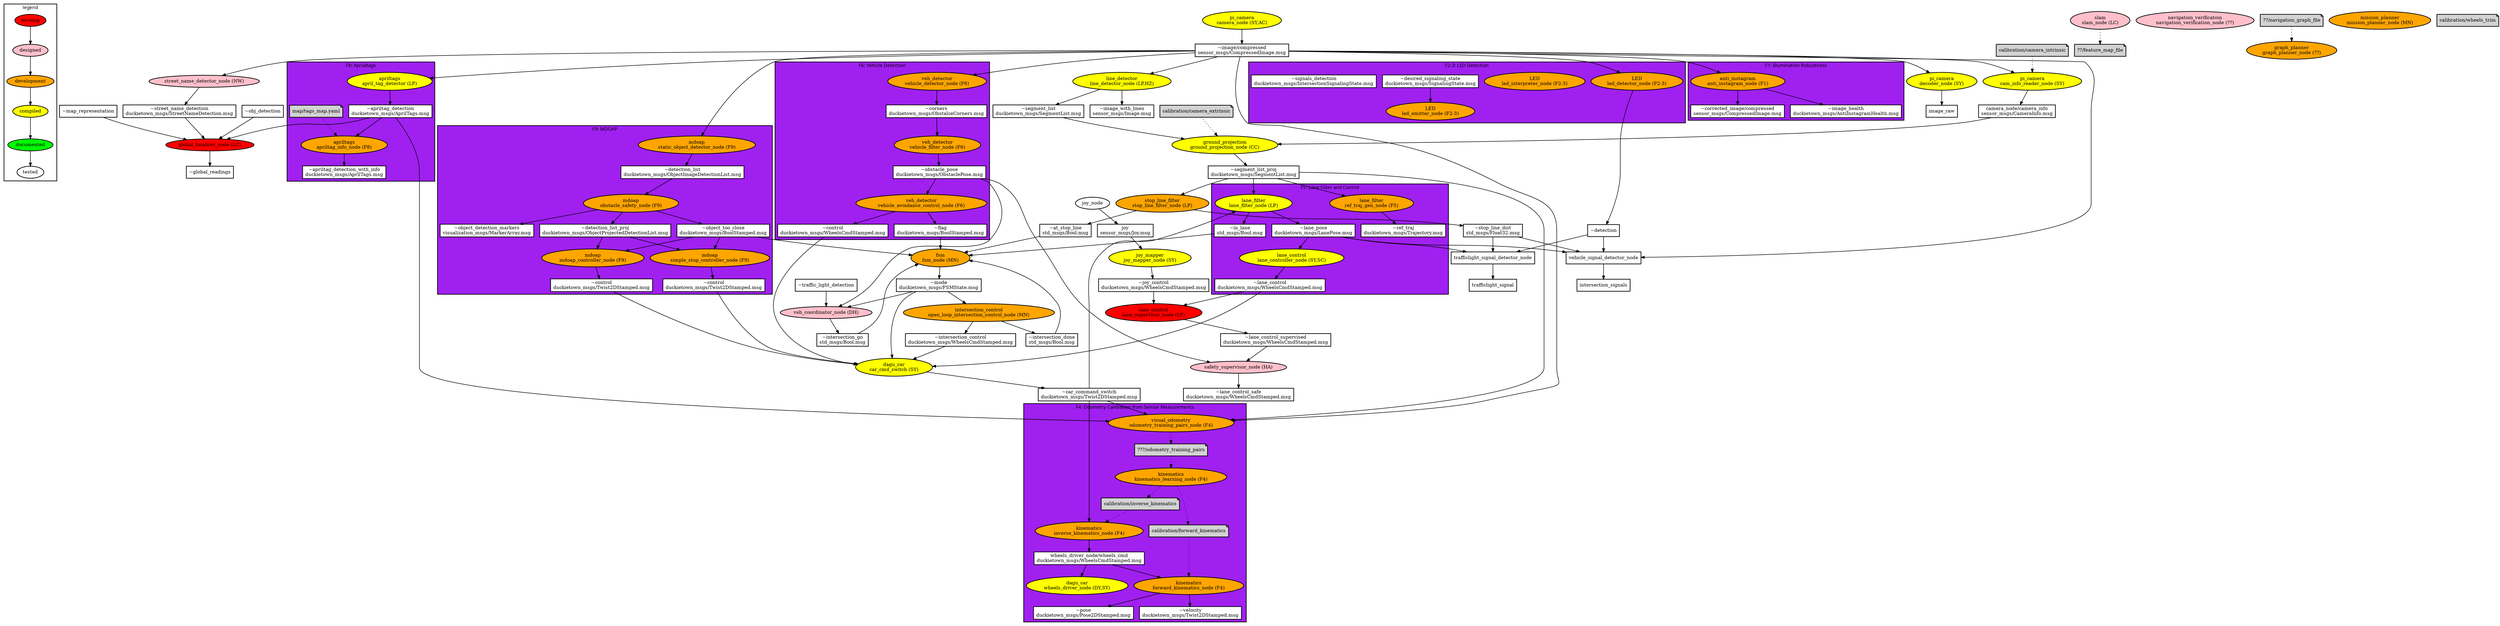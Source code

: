 digraph D {
	fontname="sans";
	//rankdir=LR;
	penwidth="2.0"
	edge [penwidth=1.5]
	node [penwidth=2.0]

	subgraph cluster_legend{
		label="legend"
		// ROS Topics
		//topic_name;
		// ROS Nodes
		node [shape=ellipse,fillcolor=white,style=filled];
		missing [label="missing", fillcolor=red];
		designed [label="designed", fillcolor=pink];
		development [label="development", fillcolor=orange];
		compiled [label="compiled", fillcolor=yellow];
		documented [label="documented", fillcolor=green];
		tested [label="tested", fillcolor=white];
		missing->designed->development->compiled->documented->tested;
	}

	// ===== Nodes Definiton ==== //
	node [shape=ellipse,style=filled];

	subgraph node_missing{
		node [fillcolor=red];
		global_localizer[label="global_localizer_node (LC)"];
		//obj_detector_node[label="obj_detector_node (CC)"];
		lane_supervisor_node[label="lane_control\nlane_supervisor_node (LP)"];
	}
	subgraph node_designed{
		node [fillcolor=pink];
		street_name_detector_node[label="street_name_detector_node (NW)"];
		safety_supervisor_node[label="safety_supervisor_node (HA)"];
		veh_coordinator_node[label="veh_coordinator_node (DH)"]
		slam_node[label="slam\nslam_node (LC)"];
		navigation_verification_node[label="navigatoin_verificatoin\nnavigation_verification_node (??)"];
	}
	subgraph node_development{
		node [fillcolor=orange];
		open_loop_intersection_control_node[label="intersection_control\nopen_loop_intersection_control_node (MN)"];
		stop_line_filter_node[label="stop_line_filter\nstop_line_filter_node (LP)"];
		//rgb_led_driver_node[label="rgb_led_driver\nrgb_led_driver_node (DY)"];
		fsm_node[label="fsm\nfsm_node (MN)"];
		graph_planner_node[label="graph_planner\ngraph_planner_node (??)"];
		mission_planner_node[label="mission_planner\nmission_planner_node (MN)"];
		
		//F1
		anti_instagram_node[label="anti_instagram\nanti_instagram_node (F1)"];
		
		//F2-3
		led_emitter_node[label="LED\nled_emitter_node (F2-3)"];
		led_detector_node[label="LED\nled_detector_node (F2-3)"];
		led_interpreter_node[label="LED\nled_interpreter_node (F2-3)"];
		// TODO: connect this to coordination

		//F4
		odometry_training_pairs_node[label="visual_odometry\nodometry_training_pairs_node (F4)"];
		kinematics_learning_node[label="kinematics\nkinematics_learning_node (F4)"];
		inverse_kinematics_node[label="kinematics\ninverse_kinematics_node (F4)"];
		forward_kinematics_node[label="kinematics\nforward_kinematics_node (F4)"];

		//F9
		static_object_detector_node[label="mdoap\nstatic_object_detector_node (F9)"];
		obstacle_safety_node[label="mdoap\nobstacle_safety_node (F9)"];
		simple_stop_controller_node[label="mdoap\nsimple_stop_controller_node (F9)"];
		mdoap_controller_node[label="mdoap\nmdoap_controller_node (F9)"];
		

		//F5
		ref_traj_gen_node[label="lane_filter\nref_traj_gen_node (F5)"];

		//F6
		vehicle_detector_node[label="veh_detector\nvehicle_detector_node (F6)"];
		vehicle_filter_node[label="veh_detector\nvehicle_filter_node (F6)"];
		vehicle_avoidance_control_node[label="veh_detector\nvehicle_avoidance_control_node (F6)"];
		
		//F8
		apriltag_info_node[label="apriltags\napriltag_info_node (F8)"];
	}

	subgraph node_compiled{
		node [fillcolor=yellow];
		wheels_driver_node[label="dagu_car\nwheels_driver_node (DY,SY)"];
		//wheels_cmd_switch_node[label="dagu_car\nwheels_cmd_switch (SY)"]
		wheels_cmd_switch_node[label="dagu_car\ncar_cmd_switch (SY)"]
		camera_node[label="pi_camera\ncamera_node (SY,AC)"];
		decoder_node[label="pi_camera\ndecoder_node (SY)"];
		cam_info_reader_node[label="pi_camera\ncam_info_reader_node (SY)"];
		lane_controller_node[label="lane_control\nlane_controller_node (SY,SC)"];
		line_detector_node[label="line_detector\nline_detector_node (LP,HZ)"];
		apriltag_detector_node[label="apriltags\napril_tag_detector (LP)"];
		joy_mapper_node[label="joy_mapper\njoy_mapper_node (SY)"];
		ground_projection_node[label="ground_projection\nground_projection_node (CC)"];
		//wheels_trimmer_node[label="dagu_car\nwheels_trimmer_node (SY)"];
		lane_filter_node[label="lane_filter\nlane_filter_node (LP)"]; 
	}
	subgraph node_documented{
		node [fillcolor=green];
	}
	subgraph node_tested{
		node [fillcolor=white];
		joy_node[label="joy_node"];
		//image_proc;
	}

	// === Files Definition ===
	node [shape=note,style=filled];
	subgraph files{
		motion_calibration_file[label="calibration/wheels_trim"];
		extrinsic_calibration_file[label="calibration/camera_extrinsic"];
		intrinsic_calibration_file[label="calibration/camera_intrinsic"];
		navigation_graph_file[label="??/navigation_graph_file"];
		feature_map_file[label="??/feature_map_file"];
		inverse_kinematics_file[label="calibration/inverse_kinematics"];
		kinematics_file[label="calibration/forward_kinematics"];
		tags_map_file[label="map/tags_map.yaml"];
		odometry_training_pairs_file[label="???/odometry_training_pairs"];
	}

	// ==== Topics ====
	node [shape=box,style=filled,fillcolor=white];
	//{rank=same; mission; joy; map_representation;}
	map_representation[label="~map_representation"];
	segment_list[label="~segment_list\nduckietown_msgs/SegmentList.msg"];
	segment_list_proj[label="~segment_list_proj\nduckietown_msgs/SegmentList.msg"];
	image_with_lines[label="~image_with_lines\nsensor_msgs/Image.msg"];
	lane_pose[label="~lane_pose\nduckietown_msgs/LanePose.msg"]; //LaneReading: y, phi, sigma_y, sigma_phi, status
	lane_control[label="~lane_control\nduckietown_msgs/WheelsCmdStamped.msg"];
	lane_control_sup[label="~lane_control_supervised\nduckietown_msgs/WheelsCmdStamped.msg"];
	lane_control_safe[label="~lane_control_safe\nduckietown_msgs/WheelsCmdStamped.msg"];
	apriltag_detection[label="~apriltag_detection\nduckietown_msgs/AprilTags.msg"];
	led_detection[label="~detection"];
	traffic_light_detection[label="~traffic_light_detection"];
	obj_detection[label="~obj_detection"];
	global_readings[label="~global_readings"];
	mode[label="~mode\nduckietown_msgs/FSMState.msg"];
	joy_control[label="~joy_control\nduckietown_msgs/WheelsCmdStamped.msg"];
	intersection_control[label="~intersection_control\nduckietown_msgs/WheelsCmdStamped.msg"];
	street_name_detection[label="~street_name_detection\nduckietown_msgs/StreetNameDetection.msg"];
	wheels_command[label="wheels_driver_node/wheels_cmd\nduckietown_msgs/WheelsCmdStamped.msg"];
	wheels_command_switch[label="~car_command_switch\nduckietown_msgs/Twist2DStamped.msg"];
	//wheels_command_switch[label="~wheels_command_switch\nduckietown_msgs/WheelsCmdStamped.msg"];
	camera_info[label="camera_node/camera_info\nsensor_msgs/CameraInfo.msg"];
	image_compressed[label="~image/compressed\nsensor_msgs/CompressedImage.msg"];
	intersection_go[label="~intersection_go\nstd_msgs/Bool.msg"];
	intersection_done[label="~intersection_done\nstd_msgs/Bool.msg"];
	at_stop_line[label="~at_stop_line\nstd_msgs/Bool.msg"];
	in_lane[label="~in_lane\nstd_msgs/Bool.msg"];
	//led_cmd[label="rgb_led_driver/led_cmd\nduckietown_msgs/LEDControl.msg"];
	stop_line_dist[label="~stop_line_dist\nstd_msgs/Float32.msg"];
	joy[label="joy\nsensor_msgs/Joy.msg"];
	corrected_image[label="~corrected_image/compressed\nsensor_msgs/CompressedImage.msg"];
	image_health[label="~image_health\nduckietown_msgs/AntiInstagramHealth.msg"];
	forward_kinematics_pose[label="~pose\nduckietown_msgs/Pose2DStamped.msg"];
	forward_kinematics_velocity[label="~velocity\nduckietown_msgs/Twist2DStamped.msg"];
	//car_cmd[label="~car_cmd\nduckietown_msgs/Twist2DStamped.msg"]; //No publisher yet


	// = F2-3 = //
	desired_signaling_state[label="~desired_signaling_state\nduckietown_msgs/SignalingState.msg"];
	signals_detection[label="~signals_detection\nduckietown_msgs/IntersectionSignalingState.msg"];
	
	// = F9 = //
	object_image_detection_list[label="~detection_list\nduckietown_msgs/ObjectImageDetectionList.msg"];
	object_too_close[label="~object_too_close\nduckietown_msgs/BoolStamped.msg"];
	object_projected_detection_list[label="~detection_list_proj\nduckietown_msgs/ObjectProjectedDetectionList.msg"];
	object_detection_markers[label="~object_detection_markers\nvisualization_msgs/MarkerArray.msg"];
	simple_stop_control[label="~control\nduckietown_msgs/Twist2DStamped.msg"];
	modap_conntrol[label="~control\nduckietown_msgs/Twist2DStamped.msg"];

	// = F5 = //
	ref_traj[label="~ref_traj\nduckietown_msgs/Trajectory.msg"];


	// = F6 = //
	obs_corners[label="~corners\nduckietown_msgs/ObstalceCorners.msg"];
	obs_pose[label="~obstacle_pose\nduckietown_msgs/ObstaclePose.msg"];
	veh_avoidance_control[label="~control\nduckietown_msgs/WheelsCmdStamped.msg"];
	veh_avoidance_flag[label="~flag\nduckietown_msgs/BoolStamped.msg"];

	// = F8 = //
	apriltag_detection_with_info[label="~apriltag_detection_with_info\nduckietown_msgs/AprilTags.msg"];


	//{rank=max; wheels_driver_node}
	{rank=min; camera_node}
	//{rank=same;wheels_command}


	// ==== Connections ====
	
	// fsm_node
	{intersection_go,intersection_done,at_stop_line,in_lane, veh_avoidance_flag, object_too_close} -> fsm_node;
	fsm_node->mode;
	
	// == open_loop_intersection_control_node == //
	open_loop_intersection_control_node->{intersection_control, intersection_done};
	mode->open_loop_intersection_control_node;	

	// == stop_line_filter_node == //
	stop_line_filter_node -> {at_stop_line, stop_line_dist};
	segment_list_proj->stop_line_filter_node;

	//led_cmd->rgb_led_driver_node;

	// == camera_node == //
	camera_node->image_compressed;

	// == cam_info_reader_node == //
	intrinsic_calibration_file->cam_info_reader_node[style="dotted"];
	image_compressed->cam_info_reader_node;
	cam_info_reader_node->camera_info;
	
	// == decoder_node == //
	image_compressed->decoder_node;
	decoder_node->image_raw;
	
	// == street_name_detector_node == //
	image_compressed->street_name_detector_node;
	street_name_detector_node->street_name_detection;
	
		
	// == line_detector_node == //
	line_detector_node -> {segment_list, image_with_lines};
	image_compressed -> line_detector_node;

	// == global_localizer == //
	{obj_detection, street_name_detection, apriltag_detection, map_representation} -> global_localizer;
	global_localizer->global_readings;

	// == joy_mapper_node == //
	joy_node->joy->joy_mapper_node->joy_control;

	// == lane_supervisor_node == //
	{joy_control, lane_control}-> lane_supervisor_node;
	lane_supervisor_node-> lane_control_sup;
	
	// == safety_supervisor_node == //
	{lane_control_sup, obs_pose} -> safety_supervisor_node;
	safety_supervisor_node->lane_control_safe;


	// == ground_projection_node == //
	extrinsic_calibration_file->ground_projection_node[style="dotted"];
	{camera_info,segment_list}->ground_projection_node;
	ground_projection_node->segment_list_proj;
	
	// == veh_coordinator_node == //
	{obs_pose,traffic_light_detection,mode} -> veh_coordinator_node;
	veh_coordinator_node->intersection_go;

	// == wheels_cmd_switch_node == //
	{mode, lane_control, intersection_control, veh_avoidance_control, simple_stop_control, modap_conntrol}->wheels_cmd_switch_node;	
	wheels_cmd_switch_node->wheels_command_switch;
	
	//// == wheels_trimmer_node == //	
	//motion_calibration_file->wheels_trimmer_node[style="dotted"]
	//wheels_command_switch->wheels_trimmer_node;
	//wheels_trimmer_node->wheels_command;

	// == wheels_driver_node == //
	wheels_command->wheels_driver_node;

	// == graph_planner_node == //
	navigation_graph_file->graph_planner_node[style="dotted"];

	// == slam_node == //
	slam_node->feature_map_file[style="dotted"];


	// = F1 = //
	subgraph cluster_f1{
		label="F1: Illumination Robustness";
		style="filled";
		fillcolor="purple";
		anti_instagram_node;
		corrected_image;
		image_health;
	}

	// == anti_instagram_node == //
	image_compressed->anti_instagram_node;
	anti_instagram_node->{corrected_image,image_health};



	// = F4 = //
	subgraph cluster_f4{
		label="F4: Odometry Calibration from Sensor Measurements";
		style="filled";
		fillcolor="purple";
		kinematics_learning_node;
		inverse_kinematics_file;
		kinematics_file;
		forward_kinematics_node;
		forward_kinematics_velocity;
		forward_kinematics_pose;
		inverse_kinematics_node;
		odometry_training_pairs_file;
		odometry_training_pairs_node;
		//wheels_command_switch;
		wheels_command;
		wheels_driver_node;
	}


	// == odometry_training_pairs_node == //
	{image_compressed,apriltag_detection,segment_list_proj, wheels_command_switch} -> odometry_training_pairs_node;
	odometry_training_pairs_node -> odometry_training_pairs_file[style="dotted"];

	// == kinematics_learning_node == //
	odometry_training_pairs_file -> kinematics_learning_node[style="dotted"]
	kinematics_learning_node -> {inverse_kinematics_file, kinematics_file}[style="dotted"];

	// == inverse_kinematics_node == //
	inverse_kinematics_file -> inverse_kinematics_node[style="dotted"];
	wheels_command_switch -> inverse_kinematics_node;
	inverse_kinematics_node -> wheels_command;

	// == forward_kinematics_node == //
	kinematics_file -> forward_kinematics_node[style="dotted"];
	wheels_command -> forward_kinematics_node;
	forward_kinematics_node -> {forward_kinematics_pose,forward_kinematics_velocity};


	// F6 //
	subgraph cluster_f6{
		label="F6: Vehicle Detection";
		style="filled";
		fillcolor="purple";
		vehicle_detector_node;
		obs_corners;
		vehicle_filter_node;
		obs_pose;
		vehicle_avoidance_control_node;
		veh_avoidance_flag;
		veh_avoidance_control;
	}

	// == vehicle_detector_node == //
	image_compressed -> vehicle_detector_node;
	vehicle_detector_node -> obs_corners;
	// == vehicle_filter_node == //
	obs_corners -> vehicle_filter_node;
	vehicle_filter_node -> obs_pose;
	// == vehicle_avoidance_control_node == //
	obs_pose -> vehicle_avoidance_control_node;
	vehicle_avoidance_control_node -> {veh_avoidance_control, veh_avoidance_flag};

	// F8 //
	subgraph cluster_f8{
		label="F8: Aprialtags";
		style="filled";
		fillcolor="purple";
		tags_map_file;
		apriltag_info_node;
		apriltag_detector_node;
		apriltag_detection;
		apriltag_detection_with_info;
	}
	// == apriltag_detector_node == //
	image_compressed->apriltag_detector_node;
	apriltag_detector_node->apriltag_detection;
	// == apriltag_info_node == //
	tags_map_file -> apriltag_info_node[style="dotted"];
	apriltag_detection -> apriltag_info_node;
	apriltag_info_node -> apriltag_detection_with_info;


	// F9 //
	subgraph cluster_f9{
		label="F9: MDOAP";
		style="filled";
		fillcolor="purple";
		static_object_detector_node;
		object_image_detection_list;
		obstacle_safety_node;
		object_too_close;
		object_projected_detection_list;
		object_detection_markers;
		simple_stop_controller_node;
		mdoap_controller_node;
		simple_stop_control;
		modap_conntrol;
	}

	// == static_object_detector_node ==//
	image_compressed->static_object_detector_node;
	static_object_detector_node->object_image_detection_list;
	// == obstacle_safety_node == //
	object_image_detection_list -> obstacle_safety_node;
	obstacle_safety_node -> {object_too_close,object_projected_detection_list,object_detection_markers};
	// == simple_stop_controller_node == //
	{object_projected_detection_list, object_too_close} -> simple_stop_controller_node;
	simple_stop_controller_node -> simple_stop_control;
	//TODO: publish to the wheels cmd swtich

	// == mdoap_controller_node == //
	{object_projected_detection_list, object_too_close} -> mdoap_controller_node;
	mdoap_controller_node -> modap_conntrol;




	//F2-3//
	subgraph cluster_f2{
		label="F2-3: LED Detection";
		style="filled";
		fillcolor="purple";
		led_emitter_node;
		led_detector_node;
		led_interpreter_node;
		// messages
		desired_signaling_state;
		signals_detection;
	}

	//== led_emitter_node == //
	desired_signaling_state->led_emitter_node;

	// == led_detection_node == //	
	image_compressed->led_detector_node;
	led_detector_node->led_detection;

	// == vehicle_signal_detector_node == //
	{image_compressed, stop_line_dist, lane_pose, led_detection} -> vehicle_signal_detector_node;
	vehicle_signal_detector_node -> intersection_signals;

	// == trafficlight_signal_detector_node == //
	{led_detection, stop_line_dist, lane_pose} -> trafficlight_signal_detector_node;
	trafficlight_signal_detector_node -> trafficlight_signal;
	//F2-3//

	//F5
	subgraph cluster_f5{
		label="F5: Lane Filter and Control";
		style="filled";
		fillcolor="purple";
		lane_filter_node;
		lane_controller_node;
		lane_pose;
		in_lane;
		ref_traj_gen_node;
		ref_traj;
		lane_control;
	}

	// == lane_controller_node == //
	lane_pose->lane_controller_node;
	lane_controller_node->lane_control;

	// == lane_filter_node == //
	{segment_list_proj, wheels_command_switch} -> lane_filter_node;
	lane_filter_node -> {lane_pose, in_lane};

	// == ref_traj_gen_node == //
	segment_list_proj -> ref_traj_gen_node;
	ref_traj_gen_node -> ref_traj;


}